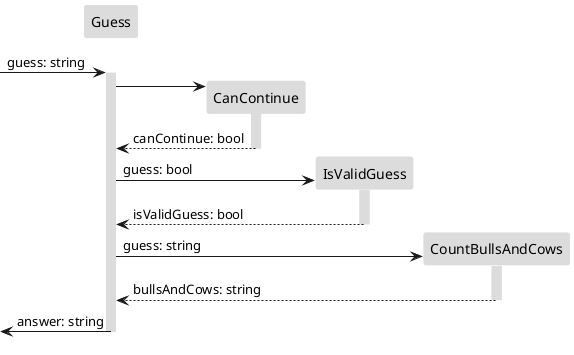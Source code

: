 @startuml

' Sequence Diagram: https://plantuml.com/sequence-diagram

skinparam sequence {
    ParticipantBackgroundColor Gainsboro
    ParticipantBorderColor Transparent
    LifeLineBorderColor Transparent
}
' skinparam SequenceMessageAlign reverseDirection
' skinparam SequenceMessageAlign center

hide footbox

-> Guess: guess: string
activate Guess #Gainsboro

create CanContinue
Guess -> CanContinue
activate CanContinue #Gainsboro
return canContinue: bool

create IsValidGuess
Guess -> IsValidGuess: guess: bool
activate IsValidGuess #Gainsboro
return isValidGuess: bool

create CountBullsAndCows
Guess -> CountBullsAndCows: guess: string
activate CountBullsAndCows #Gainsboro
return bullsAndCows: string

<- Guess: answer: string
deactivate Guess

@enduml
